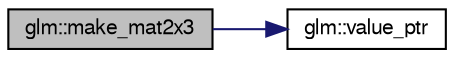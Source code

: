 digraph G
{
  bgcolor="transparent";
  edge [fontname="FreeSans",fontsize=10,labelfontname="FreeSans",labelfontsize=10];
  node [fontname="FreeSans",fontsize=10,shape=record];
  rankdir=LR;
  Node1 [label="glm::make_mat2x3",height=0.2,width=0.4,color="black", fillcolor="grey75", style="filled" fontcolor="black"];
  Node1 -> Node2 [color="midnightblue",fontsize=10,style="solid"];
  Node2 [label="glm::value_ptr",height=0.2,width=0.4,color="black",URL="$group__gtc__type__ptr.html#g87d5cb613f75f83973609ccb8922200b"];
}
